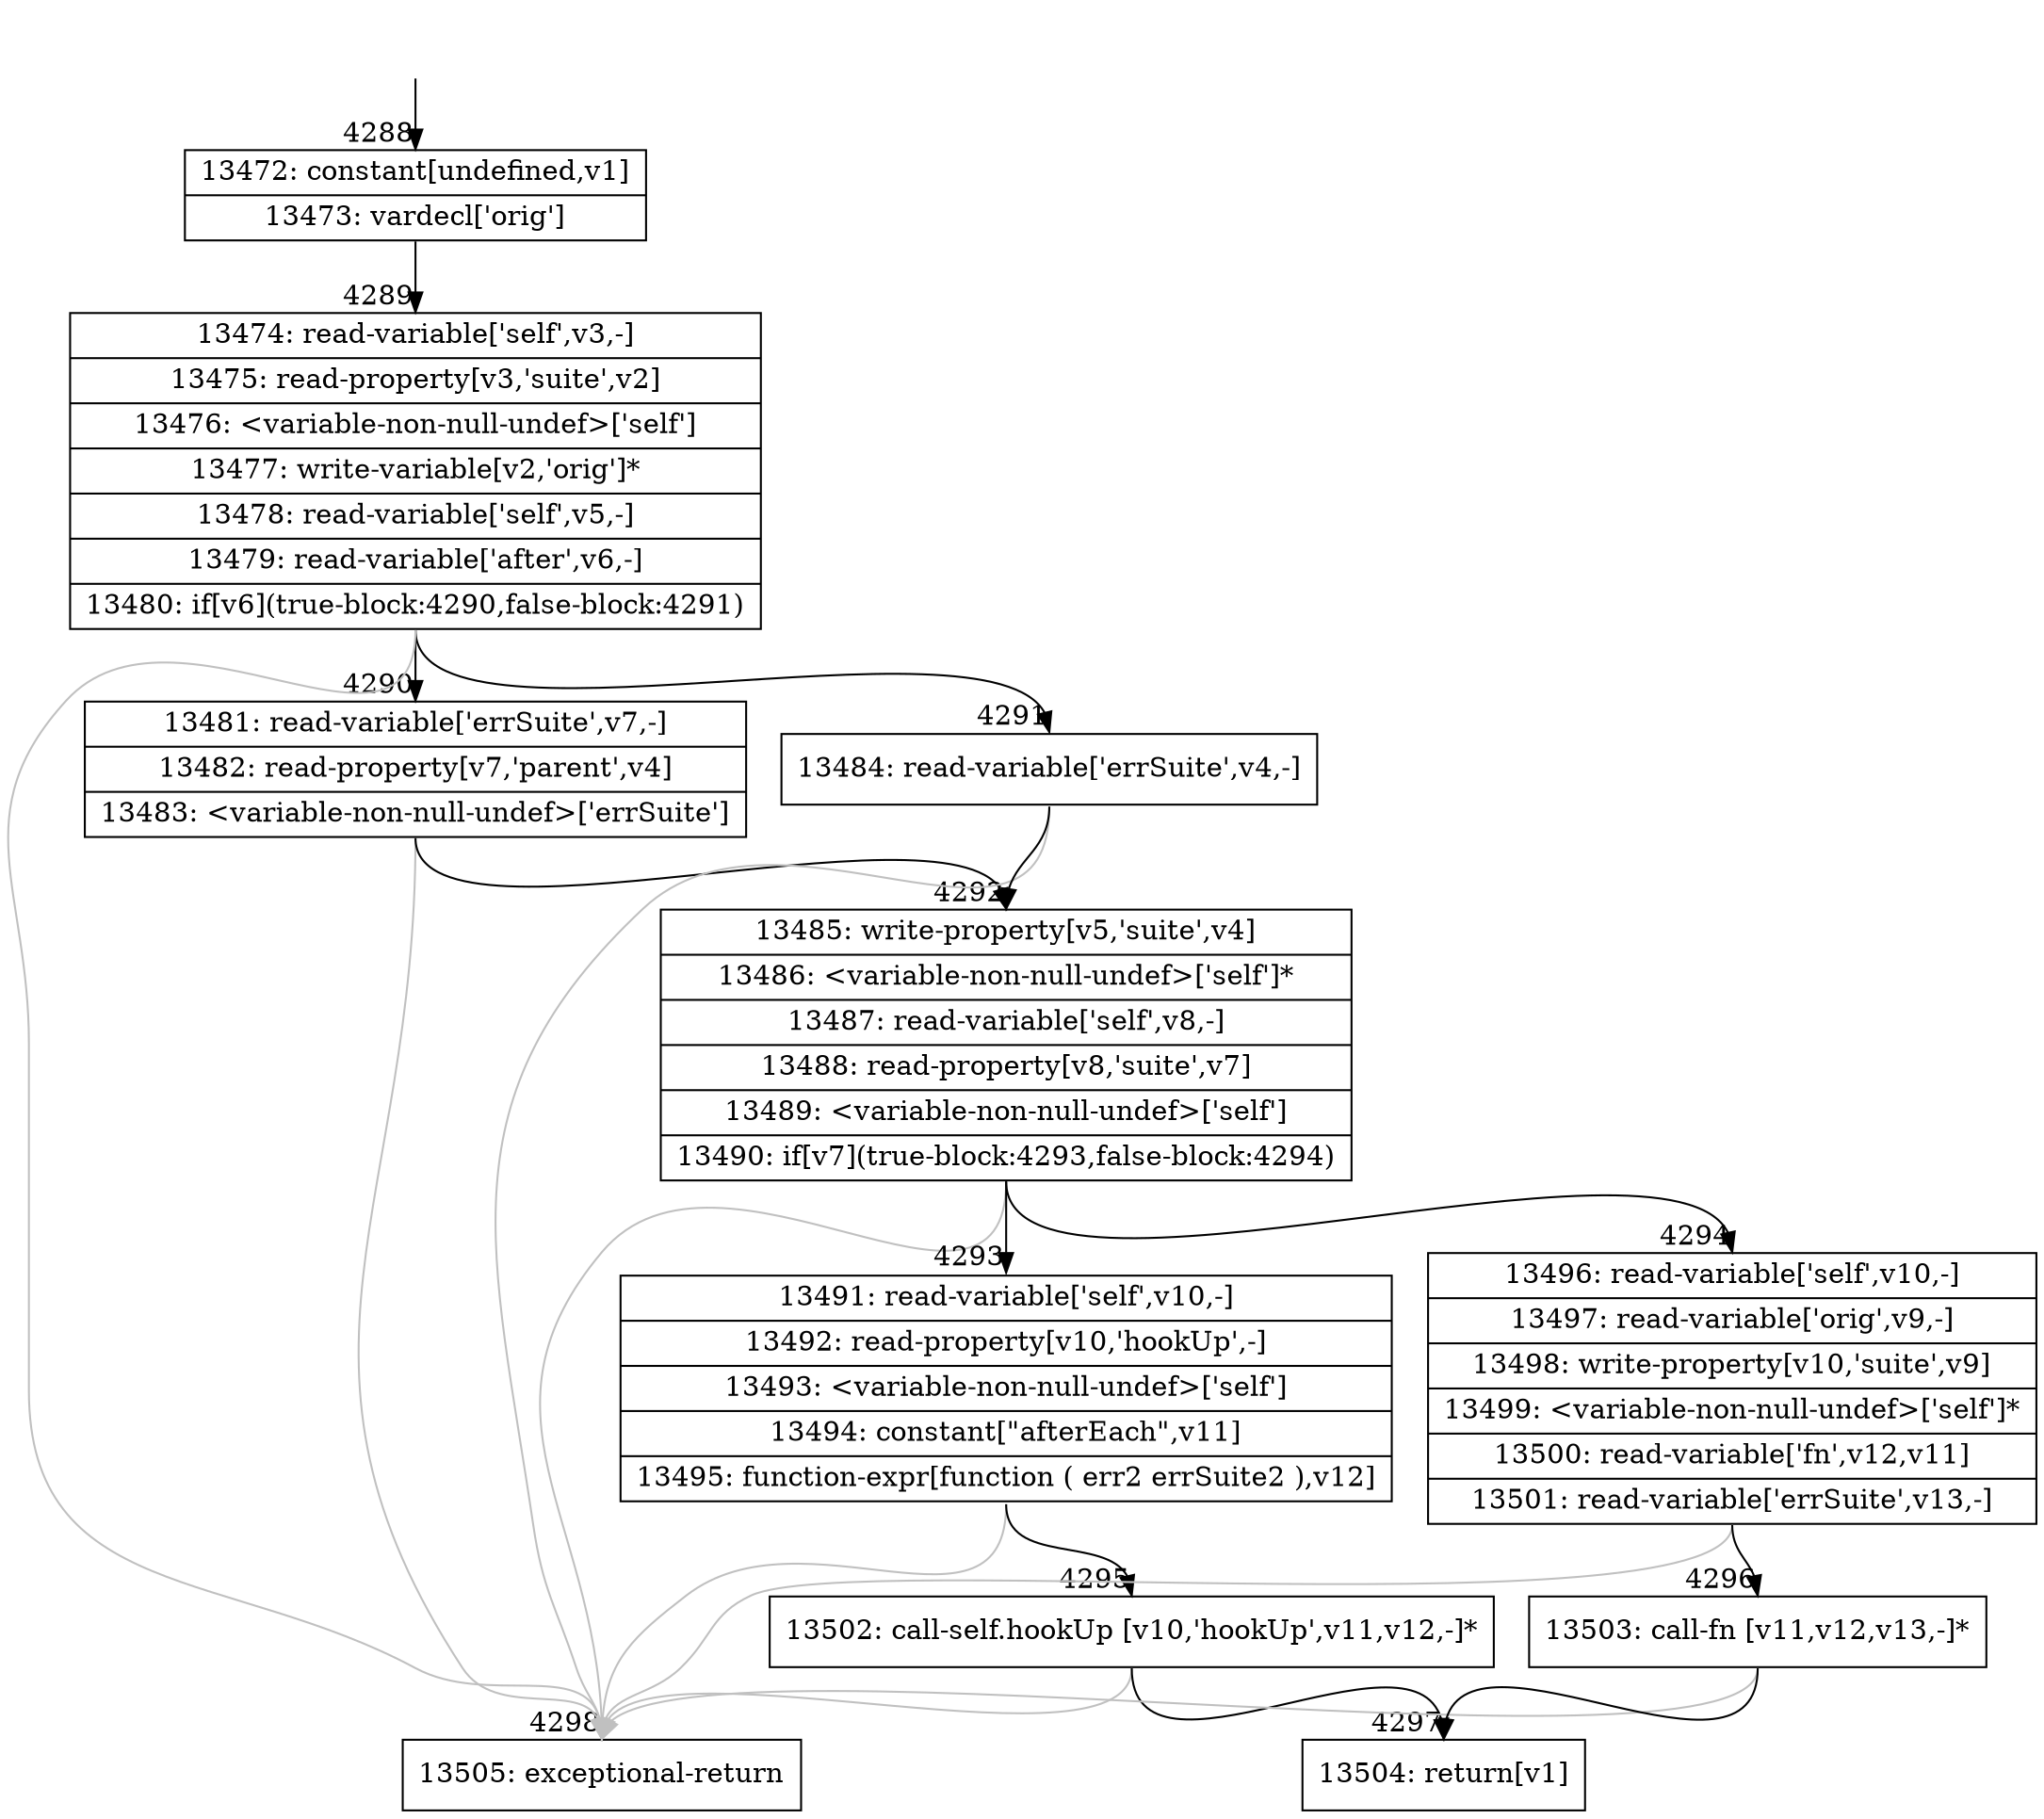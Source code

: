 digraph {
rankdir="TD"
BB_entry387[shape=none,label=""];
BB_entry387 -> BB4288 [tailport=s, headport=n, headlabel="    4288"]
BB4288 [shape=record label="{13472: constant[undefined,v1]|13473: vardecl['orig']}" ] 
BB4288 -> BB4289 [tailport=s, headport=n, headlabel="      4289"]
BB4289 [shape=record label="{13474: read-variable['self',v3,-]|13475: read-property[v3,'suite',v2]|13476: \<variable-non-null-undef\>['self']|13477: write-variable[v2,'orig']*|13478: read-variable['self',v5,-]|13479: read-variable['after',v6,-]|13480: if[v6](true-block:4290,false-block:4291)}" ] 
BB4289 -> BB4290 [tailport=s, headport=n, headlabel="      4290"]
BB4289 -> BB4291 [tailport=s, headport=n, headlabel="      4291"]
BB4289 -> BB4298 [tailport=s, headport=n, color=gray, headlabel="      4298"]
BB4290 [shape=record label="{13481: read-variable['errSuite',v7,-]|13482: read-property[v7,'parent',v4]|13483: \<variable-non-null-undef\>['errSuite']}" ] 
BB4290 -> BB4292 [tailport=s, headport=n, headlabel="      4292"]
BB4290 -> BB4298 [tailport=s, headport=n, color=gray]
BB4291 [shape=record label="{13484: read-variable['errSuite',v4,-]}" ] 
BB4291 -> BB4292 [tailport=s, headport=n]
BB4291 -> BB4298 [tailport=s, headport=n, color=gray]
BB4292 [shape=record label="{13485: write-property[v5,'suite',v4]|13486: \<variable-non-null-undef\>['self']*|13487: read-variable['self',v8,-]|13488: read-property[v8,'suite',v7]|13489: \<variable-non-null-undef\>['self']|13490: if[v7](true-block:4293,false-block:4294)}" ] 
BB4292 -> BB4293 [tailport=s, headport=n, headlabel="      4293"]
BB4292 -> BB4294 [tailport=s, headport=n, headlabel="      4294"]
BB4292 -> BB4298 [tailport=s, headport=n, color=gray]
BB4293 [shape=record label="{13491: read-variable['self',v10,-]|13492: read-property[v10,'hookUp',-]|13493: \<variable-non-null-undef\>['self']|13494: constant[\"afterEach\",v11]|13495: function-expr[function ( err2 errSuite2 ),v12]}" ] 
BB4293 -> BB4295 [tailport=s, headport=n, headlabel="      4295"]
BB4293 -> BB4298 [tailport=s, headport=n, color=gray]
BB4294 [shape=record label="{13496: read-variable['self',v10,-]|13497: read-variable['orig',v9,-]|13498: write-property[v10,'suite',v9]|13499: \<variable-non-null-undef\>['self']*|13500: read-variable['fn',v12,v11]|13501: read-variable['errSuite',v13,-]}" ] 
BB4294 -> BB4296 [tailport=s, headport=n, headlabel="      4296"]
BB4294 -> BB4298 [tailport=s, headport=n, color=gray]
BB4295 [shape=record label="{13502: call-self.hookUp [v10,'hookUp',v11,v12,-]*}" ] 
BB4295 -> BB4297 [tailport=s, headport=n, headlabel="      4297"]
BB4295 -> BB4298 [tailport=s, headport=n, color=gray]
BB4296 [shape=record label="{13503: call-fn [v11,v12,v13,-]*}" ] 
BB4296 -> BB4297 [tailport=s, headport=n]
BB4296 -> BB4298 [tailport=s, headport=n, color=gray]
BB4297 [shape=record label="{13504: return[v1]}" ] 
BB4298 [shape=record label="{13505: exceptional-return}" ] 
//#$~ 5015
}
